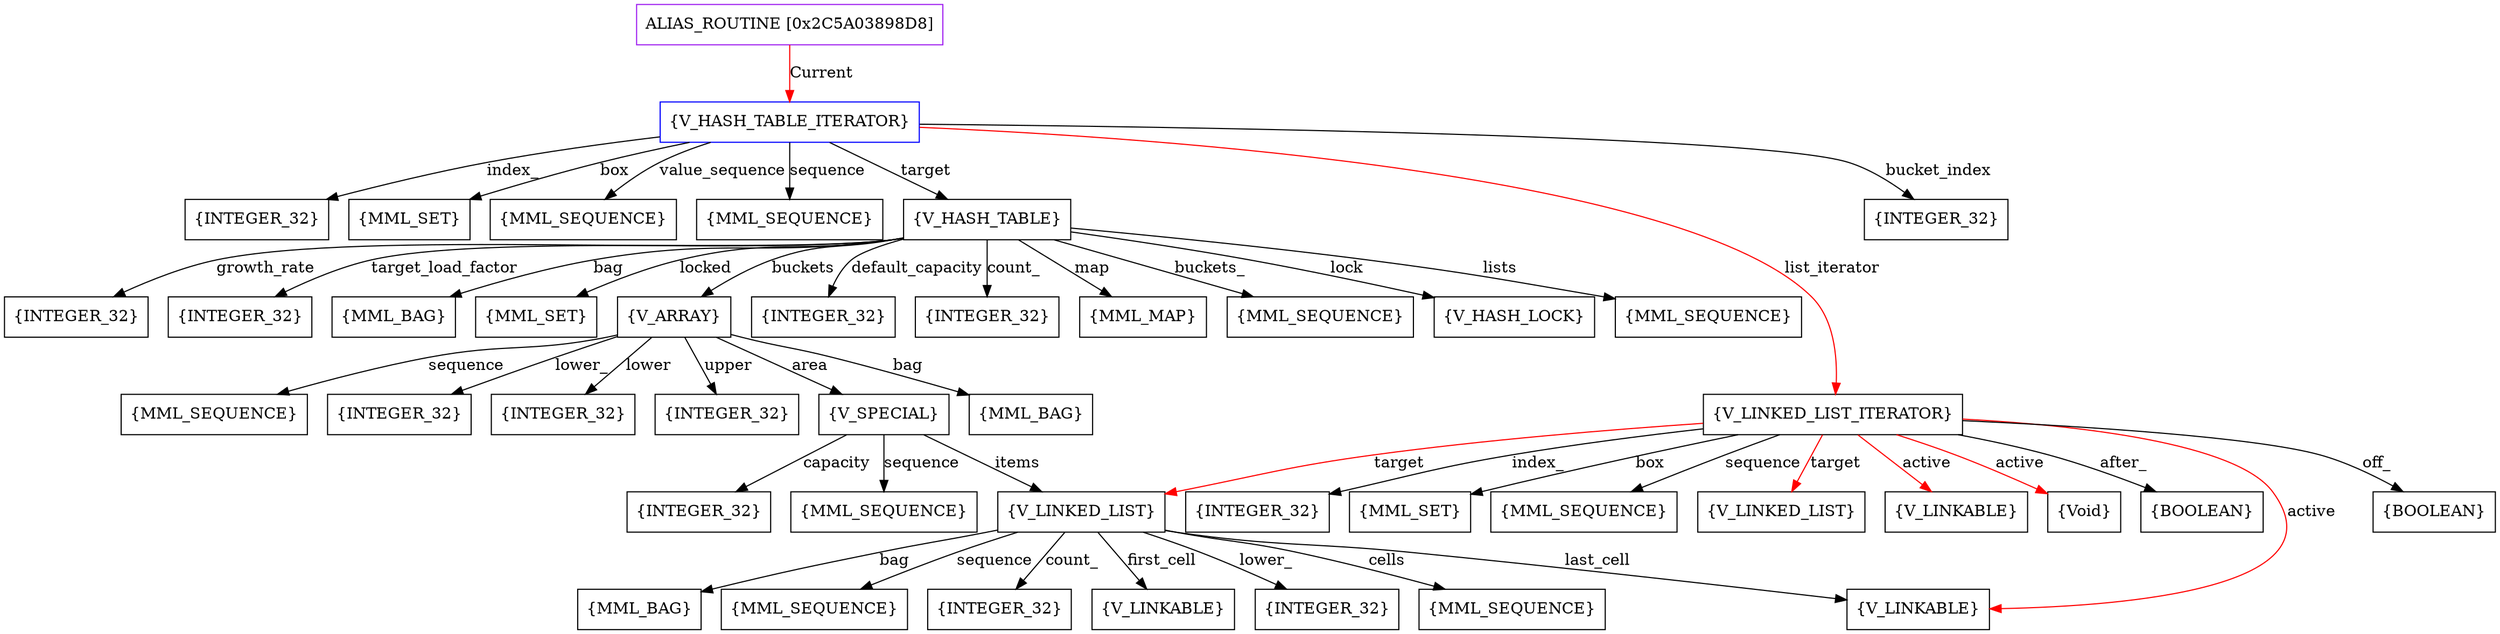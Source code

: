 digraph g {
	node [shape=box]
	b1[color=purple label=<ALIAS_ROUTINE [0x2C5A03898D8]>]
	b2[color=blue label=<{V_HASH_TABLE_ITERATOR}>]
	b3[label=<{INTEGER_32}>]
	b4[label=<{MML_SET}>]
	b5[label=<{MML_SEQUENCE}>]
	b6[label=<{MML_SEQUENCE}>]
	b7[label=<{V_HASH_TABLE}>]
	b8[label=<{INTEGER_32}>]
	b9[label=<{INTEGER_32}>]
	b10[label=<{INTEGER_32}>]
	b11[label=<{MML_BAG}>]
	b12[label=<{MML_SET}>]
	b13[label=<{V_ARRAY}>]
	b14[label=<{MML_BAG}>]
	b15[label=<{MML_SEQUENCE}>]
	b16[label=<{INTEGER_32}>]
	b17[label=<{INTEGER_32}>]
	b18[label=<{INTEGER_32}>]
	b19[label=<{V_SPECIAL}>]
	b20[label=<{V_LINKED_LIST}>]
	b21[label=<{INTEGER_32}>]
	b22[label=<{MML_BAG}>]
	b23[label=<{MML_SEQUENCE}>]
	b24[label=<{INTEGER_32}>]
	b25[label=<{V_LINKABLE}>]
	b26[label=<{V_LINKABLE}>]
	b27[label=<{MML_SEQUENCE}>]
	b28[label=<{INTEGER_32}>]
	b29[label=<{MML_SEQUENCE}>]
	b30[label=<{INTEGER_32}>]
	b31[label=<{MML_MAP}>]
	b32[label=<{MML_SEQUENCE}>]
	b33[label=<{V_HASH_LOCK}>]
	b34[label=<{MML_SEQUENCE}>]
	b35[label=<{V_LINKED_LIST_ITERATOR}>]
	b36[label=<{BOOLEAN}>]
	b37[label=<{INTEGER_32}>]
	b38[label=<{MML_SET}>]
	b39[label=<{MML_SEQUENCE}>]
	b40[label=<{V_LINKED_LIST}>]
	b41[label=<{V_LINKABLE}>]
	b42[label=<{Void}>]
	b43[label=<{BOOLEAN}>]
	b44[label=<{INTEGER_32}>]
	b1->b2[color=red label=<Current>]
	b2->b3[label=<index_>]
	b2->b4[label=<box>]
	b2->b5[label=<value_sequence>]
	b2->b6[label=<sequence>]
	b2->b7[label=<target>]
	b7->b8[label=<default_capacity>]
	b7->b9[label=<growth_rate>]
	b7->b10[label=<target_load_factor>]
	b7->b11[label=<bag>]
	b7->b12[label=<locked>]
	b7->b13[label=<buckets>]
	b13->b14[label=<bag>]
	b13->b15[label=<sequence>]
	b13->b16[label=<lower_>]
	b13->b17[label=<lower>]
	b13->b18[label=<upper>]
	b13->b19[label=<area>]
	b19->b20[label=<items>]
	b20->b21[label=<lower_>]
	b20->b22[label=<bag>]
	b20->b23[label=<sequence>]
	b20->b24[label=<count_>]
	b20->b25[label=<first_cell>]
	b20->b26[label=<last_cell>]
	b20->b27[label=<cells>]
	b19->b28[label=<capacity>]
	b19->b29[label=<sequence>]
	b7->b30[label=<count_>]
	b7->b31[label=<map>]
	b7->b32[label=<buckets_>]
	b7->b33[label=<lock>]
	b7->b34[label=<lists>]
	b2->b35[color=red label=<list_iterator>]
	b35->b36[label=<off_>]
	b35->b37[label=<index_>]
	b35->b38[label=<box>]
	b35->b39[label=<sequence>]
	b35->b40[color=red label=<target>]
	b35->b20[color=red label=<target>]
	b35->b41[color=red label=<active>]
	b35->b42[color=red label=<active>]
	b35->b26[color=red label=<active>]
	b35->b43[label=<after_>]
	b2->b44[label=<bucket_index>]
}
